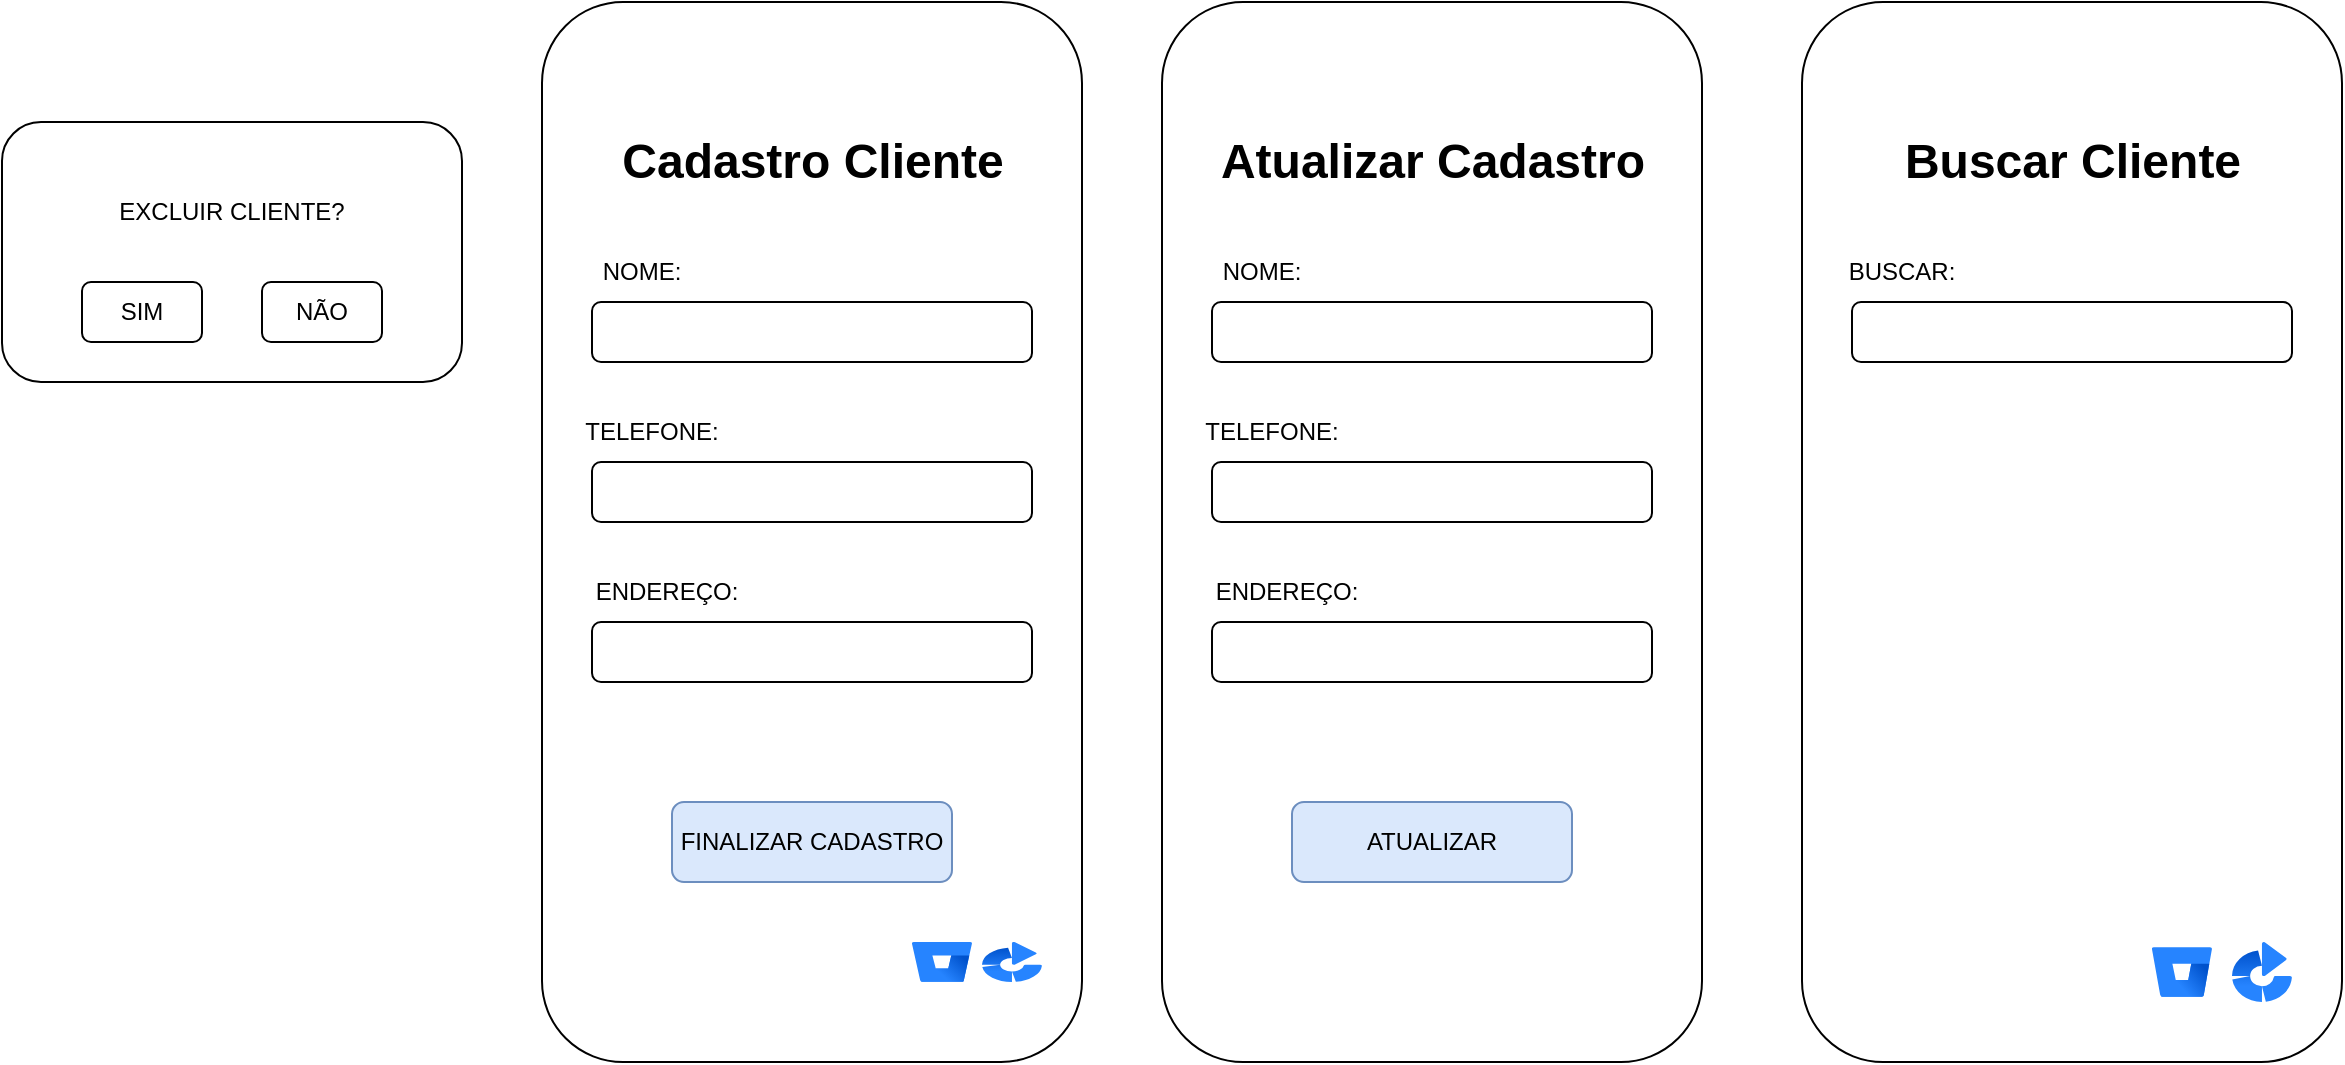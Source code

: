 <mxfile version="24.4.9" type="device" pages="4">
  <diagram name="Página-1" id="s15k9l_Zhzr2qFT0Oh6H">
    <mxGraphModel dx="2261" dy="782" grid="1" gridSize="10" guides="1" tooltips="1" connect="1" arrows="1" fold="1" page="1" pageScale="1" pageWidth="827" pageHeight="1169" math="0" shadow="0">
      <root>
        <mxCell id="0" />
        <mxCell id="1" parent="0" />
        <mxCell id="M37_4Lfnf5Lh7sAg5vJK-2" value="" style="rounded=1;whiteSpace=wrap;html=1;" vertex="1" parent="1">
          <mxGeometry x="140" y="280" width="270" height="530" as="geometry" />
        </mxCell>
        <mxCell id="M37_4Lfnf5Lh7sAg5vJK-3" value="Cadastro Cliente" style="text;strokeColor=none;fillColor=none;html=1;fontSize=24;fontStyle=1;verticalAlign=middle;align=center;" vertex="1" parent="1">
          <mxGeometry x="225" y="340" width="100" height="40" as="geometry" />
        </mxCell>
        <mxCell id="M37_4Lfnf5Lh7sAg5vJK-5" value="" style="rounded=1;whiteSpace=wrap;html=1;" vertex="1" parent="1">
          <mxGeometry x="165" y="430" width="220" height="30" as="geometry" />
        </mxCell>
        <mxCell id="M37_4Lfnf5Lh7sAg5vJK-6" value="" style="rounded=1;whiteSpace=wrap;html=1;" vertex="1" parent="1">
          <mxGeometry x="165" y="510" width="220" height="30" as="geometry" />
        </mxCell>
        <mxCell id="M37_4Lfnf5Lh7sAg5vJK-7" value="" style="rounded=1;whiteSpace=wrap;html=1;" vertex="1" parent="1">
          <mxGeometry x="165" y="590" width="220" height="30" as="geometry" />
        </mxCell>
        <mxCell id="M37_4Lfnf5Lh7sAg5vJK-8" value="NOME:" style="text;html=1;align=center;verticalAlign=middle;whiteSpace=wrap;rounded=0;" vertex="1" parent="1">
          <mxGeometry x="160" y="400" width="60" height="30" as="geometry" />
        </mxCell>
        <mxCell id="M37_4Lfnf5Lh7sAg5vJK-9" value="TELEFONE:" style="text;html=1;align=center;verticalAlign=middle;whiteSpace=wrap;rounded=0;" vertex="1" parent="1">
          <mxGeometry x="165" y="480" width="60" height="30" as="geometry" />
        </mxCell>
        <mxCell id="M37_4Lfnf5Lh7sAg5vJK-10" value="ENDEREÇO:" style="text;html=1;align=center;verticalAlign=middle;whiteSpace=wrap;rounded=0;" vertex="1" parent="1">
          <mxGeometry x="165" y="560" width="75" height="30" as="geometry" />
        </mxCell>
        <mxCell id="M37_4Lfnf5Lh7sAg5vJK-12" value="FINALIZAR CADASTRO" style="rounded=1;whiteSpace=wrap;html=1;fillColor=#dae8fc;strokeColor=#6c8ebf;" vertex="1" parent="1">
          <mxGeometry x="205" y="680" width="140" height="40" as="geometry" />
        </mxCell>
        <mxCell id="M37_4Lfnf5Lh7sAg5vJK-20" value="" style="rounded=1;whiteSpace=wrap;html=1;" vertex="1" parent="1">
          <mxGeometry x="-130" y="340" width="230" height="130" as="geometry" />
        </mxCell>
        <mxCell id="M37_4Lfnf5Lh7sAg5vJK-21" value="SIM" style="rounded=1;whiteSpace=wrap;html=1;" vertex="1" parent="1">
          <mxGeometry x="-90" y="420" width="60" height="30" as="geometry" />
        </mxCell>
        <mxCell id="M37_4Lfnf5Lh7sAg5vJK-22" value="NÃO" style="rounded=1;whiteSpace=wrap;html=1;" vertex="1" parent="1">
          <mxGeometry y="420" width="60" height="30" as="geometry" />
        </mxCell>
        <mxCell id="M37_4Lfnf5Lh7sAg5vJK-23" value="EXCLUIR CLIENTE?" style="text;html=1;align=center;verticalAlign=middle;whiteSpace=wrap;rounded=0;" vertex="1" parent="1">
          <mxGeometry x="-80" y="370" width="130" height="30" as="geometry" />
        </mxCell>
        <mxCell id="M37_4Lfnf5Lh7sAg5vJK-24" value="" style="image;html=1;image=img/lib/atlassian/Bitbucket_Logo.svg;" vertex="1" parent="1">
          <mxGeometry x="325" y="750" width="30" height="20" as="geometry" />
        </mxCell>
        <mxCell id="M37_4Lfnf5Lh7sAg5vJK-25" value="" style="image;html=1;image=img/lib/atlassian/Bamboo_Logo.svg;" vertex="1" parent="1">
          <mxGeometry x="360" y="750" width="30" height="20" as="geometry" />
        </mxCell>
        <mxCell id="M37_4Lfnf5Lh7sAg5vJK-27" value="" style="rounded=1;whiteSpace=wrap;html=1;" vertex="1" parent="1">
          <mxGeometry x="450" y="280" width="270" height="530" as="geometry" />
        </mxCell>
        <mxCell id="M37_4Lfnf5Lh7sAg5vJK-28" value="Atualizar Cadastro" style="text;strokeColor=none;fillColor=none;html=1;fontSize=24;fontStyle=1;verticalAlign=middle;align=center;" vertex="1" parent="1">
          <mxGeometry x="535" y="340" width="100" height="40" as="geometry" />
        </mxCell>
        <mxCell id="M37_4Lfnf5Lh7sAg5vJK-29" value="" style="rounded=1;whiteSpace=wrap;html=1;" vertex="1" parent="1">
          <mxGeometry x="475" y="430" width="220" height="30" as="geometry" />
        </mxCell>
        <mxCell id="M37_4Lfnf5Lh7sAg5vJK-30" value="" style="rounded=1;whiteSpace=wrap;html=1;" vertex="1" parent="1">
          <mxGeometry x="475" y="510" width="220" height="30" as="geometry" />
        </mxCell>
        <mxCell id="M37_4Lfnf5Lh7sAg5vJK-31" value="" style="rounded=1;whiteSpace=wrap;html=1;" vertex="1" parent="1">
          <mxGeometry x="475" y="590" width="220" height="30" as="geometry" />
        </mxCell>
        <mxCell id="M37_4Lfnf5Lh7sAg5vJK-32" value="NOME:" style="text;html=1;align=center;verticalAlign=middle;whiteSpace=wrap;rounded=0;" vertex="1" parent="1">
          <mxGeometry x="470" y="400" width="60" height="30" as="geometry" />
        </mxCell>
        <mxCell id="M37_4Lfnf5Lh7sAg5vJK-33" value="TELEFONE:" style="text;html=1;align=center;verticalAlign=middle;whiteSpace=wrap;rounded=0;" vertex="1" parent="1">
          <mxGeometry x="475" y="480" width="60" height="30" as="geometry" />
        </mxCell>
        <mxCell id="M37_4Lfnf5Lh7sAg5vJK-34" value="ENDEREÇO:" style="text;html=1;align=center;verticalAlign=middle;whiteSpace=wrap;rounded=0;" vertex="1" parent="1">
          <mxGeometry x="475" y="560" width="75" height="30" as="geometry" />
        </mxCell>
        <mxCell id="M37_4Lfnf5Lh7sAg5vJK-35" value="ATUALIZAR" style="rounded=1;whiteSpace=wrap;html=1;fillColor=#dae8fc;strokeColor=#6c8ebf;" vertex="1" parent="1">
          <mxGeometry x="515" y="680" width="140" height="40" as="geometry" />
        </mxCell>
        <mxCell id="kazX1QDIwVCv0MkKkd7T-1" value="&lt;span style=&quot;color: rgba(0, 0, 0, 0); font-family: monospace; font-size: 0px; text-align: start; text-wrap: nowrap;&quot;&gt;%3CmxGraphModel%3E%3Croot%3E%3CmxCell%20id%3D%220%22%2F%3E%3CmxCell%20id%3D%221%22%20parent%3D%220%22%2F%3E%3CmxCell%20id%3D%222%22%20value%3D%22%22%20style%3D%22image%3Bhtml%3D1%3Bimage%3Dimg%2Flib%2Fatlassian%2FBitbucket_Logo.svg%3B%22%20vertex%3D%221%22%20parent%3D%221%22%3E%3CmxGeometry%20x%3D%22350%22%20y%3D%22730%22%20width%3D%2230%22%20height%3D%2225%22%20as%3D%22geometry%22%2F%3E%3C%2FmxCell%3E%3CmxCell%20id%3D%223%22%20value%3D%22%22%20style%3D%22image%3Bhtml%3D1%3Bimage%3Dimg%2Flib%2Fatlassian%2FBamboo_Logo.svg%3Bdirection%3Deast%3B%22%20vertex%3D%221%22%20parent%3D%221%22%3E%3CmxGeometry%20x%3D%22390%22%20y%3D%22727.5%22%20width%3D%2230%22%20height%3D%2230%22%20as%3D%22geometry%22%2F%3E%3C%2FmxCell%3E%3C%2Froot%3E%3C%2FmxGraphModel%3E&lt;/span&gt;&lt;span style=&quot;color: rgba(0, 0, 0, 0); font-family: monospace; font-size: 0px; text-align: start; text-wrap: nowrap;&quot;&gt;%3CmxGraphModel%3E%3Croot%3E%3CmxCell%20id%3D%220%22%2F%3E%3CmxCell%20id%3D%221%22%20parent%3D%220%22%2F%3E%3CmxCell%20id%3D%222%22%20value%3D%22%22%20style%3D%22image%3Bhtml%3D1%3Bimage%3Dimg%2Flib%2Fatlassian%2FBitbucket_Logo.svg%3B%22%20vertex%3D%221%22%20parent%3D%221%22%3E%3CmxGeometry%20x%3D%22350%22%20y%3D%22730%22%20width%3D%2230%22%20height%3D%2225%22%20as%3D%22geometry%22%2F%3E%3C%2FmxCell%3E%3CmxCell%20id%3D%223%22%20value%3D%22%22%20style%3D%22image%3Bhtml%3D1%3Bimage%3Dimg%2Flib%2Fatlassian%2FBamboo_Logo.svg%3Bdirection%3Deast%3B%22%20vertex%3D%221%22%20parent%3D%221%22%3E%3CmxGeometry%20x%3D%22390%22%20y%3D%22727.5%22%20width%3D%2230%22%20height%3D%2230%22%20as%3D%22geometry%22%2F%3E%3C%2FmxCell%3E%3C%2Froot%3E%3C%2FmxGraphModel%3E&lt;/span&gt;&lt;span style=&quot;color: rgba(0, 0, 0, 0); font-family: monospace; font-size: 0px; text-align: start; text-wrap: nowrap;&quot;&gt;%3CmxGraphModel%3E%3Croot%3E%3CmxCell%20id%3D%220%22%2F%3E%3CmxCell%20id%3D%221%22%20parent%3D%220%22%2F%3E%3CmxCell%20id%3D%222%22%20value%3D%22%22%20style%3D%22image%3Bhtml%3D1%3Bimage%3Dimg%2Flib%2Fatlassian%2FBitbucket_Logo.svg%3B%22%20vertex%3D%221%22%20parent%3D%221%22%3E%3CmxGeometry%20x%3D%22350%22%20y%3D%22730%22%20width%3D%2230%22%20height%3D%2225%22%20as%3D%22geometry%22%2F%3E%3C%2FmxCell%3E%3CmxCell%20id%3D%223%22%20value%3D%22%22%20style%3D%22image%3Bhtml%3D1%3Bimage%3Dimg%2Flib%2Fatlassian%2FBamboo_Logo.svg%3Bdirection%3Deast%3B%22%20vertex%3D%221%22%20parent%3D%221%22%3E%3CmxGeometry%20x%3D%22390%22%20y%3D%22727.5%22%20width%3D%2230%22%20height%3D%2230%22%20as%3D%22geometry%22%2F%3E%3C%2FmxCell%3E%3C%2Froot%3E%3C%2FmxGraphModel%3E&lt;/span&gt;&lt;span style=&quot;color: rgba(0, 0, 0, 0); font-family: monospace; font-size: 0px; text-align: start; text-wrap: nowrap;&quot;&gt;%3CmxGraphModel%3E%3Croot%3E%3CmxCell%20id%3D%220%22%2F%3E%3CmxCell%20id%3D%221%22%20parent%3D%220%22%2F%3E%3CmxCell%20id%3D%222%22%20value%3D%22%22%20style%3D%22image%3Bhtml%3D1%3Bimage%3Dimg%2Flib%2Fatlassian%2FBitbucket_Logo.svg%3B%22%20vertex%3D%221%22%20parent%3D%221%22%3E%3CmxGeometry%20x%3D%22350%22%20y%3D%22730%22%20width%3D%2230%22%20height%3D%2225%22%20as%3D%22geometry%22%2F%3E%3C%2FmxCell%3E%3CmxCell%20id%3D%223%22%20value%3D%22%22%20style%3D%22image%3Bhtml%3D1%3Bimage%3Dimg%2Flib%2Fatlassian%2FBamboo_Logo.svg%3Bdirection%3Deast%3B%22%20vertex%3D%221%22%20parent%3D%221%22%3E%3CmxGeometry%20x%3D%22390%22%20y%3D%22727.5%22%20width%3D%2230%22%20height%3D%2230%22%20as%3D%22geometry%22%2F%3E%3C%2FmxCell%3E%3C%2Froot%3E%3C%2FmxGraphModel%3E&lt;/span&gt;&lt;span style=&quot;color: rgba(0, 0, 0, 0); font-family: monospace; font-size: 0px; text-align: start; text-wrap: nowrap;&quot;&gt;%3CmxGraphModel%3E%3Croot%3E%3CmxCell%20id%3D%220%22%2F%3E%3CmxCell%20id%3D%221%22%20parent%3D%220%22%2F%3E%3CmxCell%20id%3D%222%22%20value%3D%22%22%20style%3D%22image%3Bhtml%3D1%3Bimage%3Dimg%2Flib%2Fatlassian%2FBitbucket_Logo.svg%3B%22%20vertex%3D%221%22%20parent%3D%221%22%3E%3CmxGeometry%20x%3D%22350%22%20y%3D%22730%22%20width%3D%2230%22%20height%3D%2225%22%20as%3D%22geometry%22%2F%3E%3C%2FmxCell%3E%3CmxCell%20id%3D%223%22%20value%3D%22%22%20style%3D%22image%3Bhtml%3D1%3Bimage%3Dimg%2Flib%2Fatlassian%2FBamboo_Logo.svg%3Bdirection%3Deast%3B%22%20vertex%3D%221%22%20parent%3D%221%22%3E%3CmxGeometry%20x%3D%22390%22%20y%3D%22727.5%22%20width%3D%2230%22%20height%3D%2230%22%20as%3D%22geometry%22%2F%3E%3C%2FmxCell%3E%3C%2Froot%3E%3C%2FmxGraphModel%3E&lt;/span&gt;&lt;span style=&quot;color: rgba(0, 0, 0, 0); font-family: monospace; font-size: 0px; text-align: start; text-wrap: nowrap;&quot;&gt;%3CmxGraphModel%3E%3Croot%3E%3CmxCell%20id%3D%220%22%2F%3E%3CmxCell%20id%3D%221%22%20parent%3D%220%22%2F%3E%3CmxCell%20id%3D%222%22%20value%3D%22%22%20style%3D%22image%3Bhtml%3D1%3Bimage%3Dimg%2Flib%2Fatlassian%2FBitbucket_Logo.svg%3B%22%20vertex%3D%221%22%20parent%3D%221%22%3E%3CmxGeometry%20x%3D%22350%22%20y%3D%22730%22%20width%3D%2230%22%20height%3D%2225%22%20as%3D%22geometry%22%2F%3E%3C%2FmxCell%3E%3CmxCell%20id%3D%223%22%20value%3D%22%22%20style%3D%22image%3Bhtml%3D1%3Bimage%3Dimg%2Flib%2Fatlassian%2FBamboo_Logo.svg%3Bdirection%3Deast%3B%22%20vertex%3D%221%22%20parent%3D%221%22%3E%3CmxGeometry%20x%3D%22390%22%20y%3D%22727.5%22%20width%3D%2230%22%20height%3D%2230%22%20as%3D%22geometry%22%2F%3E%3C%2FmxCell%3E%3C%2Froot%3E%3C%2FmxGraphModel%3E&lt;/span&gt;" style="rounded=1;whiteSpace=wrap;html=1;" vertex="1" parent="1">
          <mxGeometry x="770" y="280" width="270" height="530" as="geometry" />
        </mxCell>
        <mxCell id="kazX1QDIwVCv0MkKkd7T-2" value="Buscar Cliente" style="text;strokeColor=none;fillColor=none;html=1;fontSize=24;fontStyle=1;verticalAlign=middle;align=center;" vertex="1" parent="1">
          <mxGeometry x="855" y="340" width="100" height="40" as="geometry" />
        </mxCell>
        <mxCell id="kazX1QDIwVCv0MkKkd7T-3" value="" style="rounded=1;whiteSpace=wrap;html=1;" vertex="1" parent="1">
          <mxGeometry x="795" y="430" width="220" height="30" as="geometry" />
        </mxCell>
        <mxCell id="kazX1QDIwVCv0MkKkd7T-6" value="BUSCAR:" style="text;html=1;align=center;verticalAlign=middle;whiteSpace=wrap;rounded=0;" vertex="1" parent="1">
          <mxGeometry x="790" y="400" width="60" height="30" as="geometry" />
        </mxCell>
        <mxCell id="ng3wwOG8ZCCsDzaMF071-1" value="" style="image;html=1;image=img/lib/atlassian/Bitbucket_Logo.svg;" vertex="1" parent="1">
          <mxGeometry x="945" y="752.5" width="30" height="25" as="geometry" />
        </mxCell>
        <mxCell id="ng3wwOG8ZCCsDzaMF071-2" value="" style="image;html=1;image=img/lib/atlassian/Bamboo_Logo.svg;direction=east;" vertex="1" parent="1">
          <mxGeometry x="985" y="750" width="30" height="30" as="geometry" />
        </mxCell>
      </root>
    </mxGraphModel>
  </diagram>
  <diagram id="IeWmozsvaNmjU-cDPaeW" name="Página-2">
    <mxGraphModel dx="2261" dy="782" grid="1" gridSize="10" guides="1" tooltips="1" connect="1" arrows="1" fold="1" page="1" pageScale="1" pageWidth="827" pageHeight="1169" math="0" shadow="0">
      <root>
        <mxCell id="0" />
        <mxCell id="1" parent="0" />
        <mxCell id="rznFFyfrfpz74ASjMZUM-1" value="" style="rounded=1;whiteSpace=wrap;html=1;" vertex="1" parent="1">
          <mxGeometry x="117.5" y="280" width="285" height="590" as="geometry" />
        </mxCell>
        <mxCell id="rznFFyfrfpz74ASjMZUM-2" value="Cadastro Pedido" style="text;strokeColor=none;fillColor=none;html=1;fontSize=24;fontStyle=1;verticalAlign=middle;align=center;" vertex="1" parent="1">
          <mxGeometry x="210" y="300" width="100" height="40" as="geometry" />
        </mxCell>
        <mxCell id="rznFFyfrfpz74ASjMZUM-3" value="" style="rounded=1;whiteSpace=wrap;html=1;" vertex="1" parent="1">
          <mxGeometry x="145" y="360" width="220" height="30" as="geometry" />
        </mxCell>
        <mxCell id="rznFFyfrfpz74ASjMZUM-4" value="" style="rounded=1;whiteSpace=wrap;html=1;" vertex="1" parent="1">
          <mxGeometry x="145" y="430" width="220" height="30" as="geometry" />
        </mxCell>
        <mxCell id="rznFFyfrfpz74ASjMZUM-5" value="" style="rounded=1;whiteSpace=wrap;html=1;" vertex="1" parent="1">
          <mxGeometry x="145" y="500" width="220" height="30" as="geometry" />
        </mxCell>
        <mxCell id="rznFFyfrfpz74ASjMZUM-6" value="NOME:" style="text;html=1;align=center;verticalAlign=middle;whiteSpace=wrap;rounded=0;" vertex="1" parent="1">
          <mxGeometry x="142.5" y="330" width="60" height="30" as="geometry" />
        </mxCell>
        <mxCell id="rznFFyfrfpz74ASjMZUM-7" value="QUANTIDADE:" style="text;html=1;align=center;verticalAlign=middle;whiteSpace=wrap;rounded=0;" vertex="1" parent="1">
          <mxGeometry x="145" y="400" width="80" height="30" as="geometry" />
        </mxCell>
        <mxCell id="rznFFyfrfpz74ASjMZUM-8" value="VALOR:" style="text;html=1;align=center;verticalAlign=middle;whiteSpace=wrap;rounded=0;" vertex="1" parent="1">
          <mxGeometry x="135" y="470" width="75" height="30" as="geometry" />
        </mxCell>
        <mxCell id="rznFFyfrfpz74ASjMZUM-9" value="FINALIZAR PEDIDO" style="rounded=1;whiteSpace=wrap;html=1;fillColor=#dae8fc;strokeColor=#6c8ebf;" vertex="1" parent="1">
          <mxGeometry x="150" y="800" width="140" height="40" as="geometry" />
        </mxCell>
        <mxCell id="rznFFyfrfpz74ASjMZUM-10" value="" style="image;html=1;image=img/lib/atlassian/Bitbucket_Logo.svg;" vertex="1" parent="1">
          <mxGeometry x="320" y="820" width="30" height="20" as="geometry" />
        </mxCell>
        <mxCell id="rznFFyfrfpz74ASjMZUM-11" value="" style="image;html=1;image=img/lib/atlassian/Bamboo_Logo.svg;" vertex="1" parent="1">
          <mxGeometry x="360" y="820" width="30" height="20" as="geometry" />
        </mxCell>
        <mxCell id="rznFFyfrfpz74ASjMZUM-12" value="" style="rounded=1;whiteSpace=wrap;html=1;" vertex="1" parent="1">
          <mxGeometry x="145" y="640" width="220" height="30" as="geometry" />
        </mxCell>
        <mxCell id="rznFFyfrfpz74ASjMZUM-13" value="" style="rounded=1;whiteSpace=wrap;html=1;" vertex="1" parent="1">
          <mxGeometry x="145" y="575" width="220" height="30" as="geometry" />
        </mxCell>
        <mxCell id="rznFFyfrfpz74ASjMZUM-14" value="DESCONTO:" style="text;html=1;align=center;verticalAlign=middle;whiteSpace=wrap;rounded=0;" vertex="1" parent="1">
          <mxGeometry x="145" y="550" width="70" height="25" as="geometry" />
        </mxCell>
        <mxCell id="rznFFyfrfpz74ASjMZUM-15" value="PRAZO:" style="text;html=1;align=center;verticalAlign=middle;whiteSpace=wrap;rounded=0;" vertex="1" parent="1">
          <mxGeometry x="137.5" y="610" width="75" height="30" as="geometry" />
        </mxCell>
        <mxCell id="rznFFyfrfpz74ASjMZUM-18" value="" style="rounded=1;whiteSpace=wrap;html=1;" vertex="1" parent="1">
          <mxGeometry x="274" y="760" width="116" height="30" as="geometry" />
        </mxCell>
        <mxCell id="rznFFyfrfpz74ASjMZUM-19" value="TOTAL:" style="text;html=1;align=center;verticalAlign=middle;whiteSpace=wrap;rounded=0;" vertex="1" parent="1">
          <mxGeometry x="214" y="760" width="60" height="30" as="geometry" />
        </mxCell>
        <mxCell id="rznFFyfrfpz74ASjMZUM-20" value="" style="rounded=1;whiteSpace=wrap;html=1;" vertex="1" parent="1">
          <mxGeometry x="460" y="270" width="285" height="590" as="geometry" />
        </mxCell>
        <mxCell id="rznFFyfrfpz74ASjMZUM-21" value="Atualizar Pedido" style="text;strokeColor=none;fillColor=none;html=1;fontSize=24;fontStyle=1;verticalAlign=middle;align=center;" vertex="1" parent="1">
          <mxGeometry x="552.5" y="310" width="100" height="40" as="geometry" />
        </mxCell>
        <mxCell id="rznFFyfrfpz74ASjMZUM-22" value="" style="rounded=1;whiteSpace=wrap;html=1;" vertex="1" parent="1">
          <mxGeometry x="492.5" y="380" width="220" height="30" as="geometry" />
        </mxCell>
        <mxCell id="rznFFyfrfpz74ASjMZUM-23" value="" style="rounded=1;whiteSpace=wrap;html=1;" vertex="1" parent="1">
          <mxGeometry x="492.5" y="450" width="220" height="30" as="geometry" />
        </mxCell>
        <mxCell id="rznFFyfrfpz74ASjMZUM-24" value="" style="rounded=1;whiteSpace=wrap;html=1;" vertex="1" parent="1">
          <mxGeometry x="492.5" y="520" width="220" height="30" as="geometry" />
        </mxCell>
        <mxCell id="rznFFyfrfpz74ASjMZUM-25" value="NOME:" style="text;html=1;align=center;verticalAlign=middle;whiteSpace=wrap;rounded=0;" vertex="1" parent="1">
          <mxGeometry x="492.5" y="350" width="60" height="30" as="geometry" />
        </mxCell>
        <mxCell id="rznFFyfrfpz74ASjMZUM-26" value="QUANTIDADE:" style="text;html=1;align=center;verticalAlign=middle;whiteSpace=wrap;rounded=0;" vertex="1" parent="1">
          <mxGeometry x="492.5" y="420" width="80" height="30" as="geometry" />
        </mxCell>
        <mxCell id="rznFFyfrfpz74ASjMZUM-27" value="VALOR:" style="text;html=1;align=center;verticalAlign=middle;whiteSpace=wrap;rounded=0;" vertex="1" parent="1">
          <mxGeometry x="482.5" y="490" width="75" height="30" as="geometry" />
        </mxCell>
        <mxCell id="rznFFyfrfpz74ASjMZUM-28" value="ATUALIZAR PEDIDO" style="rounded=1;whiteSpace=wrap;html=1;fillColor=#dae8fc;strokeColor=#6c8ebf;" vertex="1" parent="1">
          <mxGeometry x="492.5" y="800" width="140" height="40" as="geometry" />
        </mxCell>
        <mxCell id="rznFFyfrfpz74ASjMZUM-31" value="" style="rounded=1;whiteSpace=wrap;html=1;" vertex="1" parent="1">
          <mxGeometry x="492.5" y="660" width="220" height="30" as="geometry" />
        </mxCell>
        <mxCell id="rznFFyfrfpz74ASjMZUM-32" value="" style="rounded=1;whiteSpace=wrap;html=1;" vertex="1" parent="1">
          <mxGeometry x="492.5" y="595" width="220" height="30" as="geometry" />
        </mxCell>
        <mxCell id="rznFFyfrfpz74ASjMZUM-33" value="DESCONTO:" style="text;html=1;align=center;verticalAlign=middle;whiteSpace=wrap;rounded=0;" vertex="1" parent="1">
          <mxGeometry x="492.5" y="570" width="70" height="25" as="geometry" />
        </mxCell>
        <mxCell id="rznFFyfrfpz74ASjMZUM-34" value="PRAZO:" style="text;html=1;align=center;verticalAlign=middle;whiteSpace=wrap;rounded=0;" vertex="1" parent="1">
          <mxGeometry x="485" y="630" width="75" height="30" as="geometry" />
        </mxCell>
        <mxCell id="rznFFyfrfpz74ASjMZUM-35" value="" style="rounded=1;whiteSpace=wrap;html=1;" vertex="1" parent="1">
          <mxGeometry x="620" y="760" width="116" height="30" as="geometry" />
        </mxCell>
        <mxCell id="rznFFyfrfpz74ASjMZUM-36" value="TOTAL:" style="text;html=1;align=center;verticalAlign=middle;whiteSpace=wrap;rounded=0;" vertex="1" parent="1">
          <mxGeometry x="560" y="760" width="60" height="30" as="geometry" />
        </mxCell>
        <mxCell id="WNhTPhS3gDORj-w7lT_T-1" value="" style="rounded=1;whiteSpace=wrap;html=1;" vertex="1" parent="1">
          <mxGeometry x="-170" y="350" width="230" height="130" as="geometry" />
        </mxCell>
        <mxCell id="WNhTPhS3gDORj-w7lT_T-2" value="SIM" style="rounded=1;whiteSpace=wrap;html=1;" vertex="1" parent="1">
          <mxGeometry x="-130" y="420" width="60" height="30" as="geometry" />
        </mxCell>
        <mxCell id="WNhTPhS3gDORj-w7lT_T-3" value="NÃO" style="rounded=1;whiteSpace=wrap;html=1;" vertex="1" parent="1">
          <mxGeometry x="-40" y="420" width="60" height="30" as="geometry" />
        </mxCell>
        <mxCell id="WNhTPhS3gDORj-w7lT_T-4" value="EXCLUIR PEDIDO?" style="text;html=1;align=center;verticalAlign=middle;whiteSpace=wrap;rounded=0;" vertex="1" parent="1">
          <mxGeometry x="-120" y="370" width="130" height="30" as="geometry" />
        </mxCell>
        <mxCell id="XvgYV5YqysBo_l5KHe-P-1" value="&lt;span style=&quot;color: rgba(0, 0, 0, 0); font-family: monospace; font-size: 0px; text-align: start; text-wrap: nowrap;&quot;&gt;%3CmxGraphModel%3E%3Croot%3E%3CmxCell%20id%3D%220%22%2F%3E%3CmxCell%20id%3D%221%22%20parent%3D%220%22%2F%3E%3CmxCell%20id%3D%222%22%20value%3D%22%22%20style%3D%22image%3Bhtml%3D1%3Bimage%3Dimg%2Flib%2Fatlassian%2FBitbucket_Logo.svg%3B%22%20vertex%3D%221%22%20parent%3D%221%22%3E%3CmxGeometry%20x%3D%22350%22%20y%3D%22730%22%20width%3D%2230%22%20height%3D%2225%22%20as%3D%22geometry%22%2F%3E%3C%2FmxCell%3E%3CmxCell%20id%3D%223%22%20value%3D%22%22%20style%3D%22image%3Bhtml%3D1%3Bimage%3Dimg%2Flib%2Fatlassian%2FBamboo_Logo.svg%3Bdirection%3Deast%3B%22%20vertex%3D%221%22%20parent%3D%221%22%3E%3CmxGeometry%20x%3D%22390%22%20y%3D%22727.5%22%20width%3D%2230%22%20height%3D%2230%22%20as%3D%22geometry%22%2F%3E%3C%2FmxCell%3E%3C%2Froot%3E%3C%2FmxGraphModel%3E&lt;/span&gt;" style="rounded=1;whiteSpace=wrap;html=1;" vertex="1" parent="1">
          <mxGeometry x="800" y="275" width="270" height="580" as="geometry" />
        </mxCell>
        <mxCell id="XvgYV5YqysBo_l5KHe-P-2" value="Buscar Pedido" style="text;strokeColor=none;fillColor=none;html=1;fontSize=24;fontStyle=1;verticalAlign=middle;align=center;" vertex="1" parent="1">
          <mxGeometry x="895" y="320" width="100" height="30" as="geometry" />
        </mxCell>
        <mxCell id="XvgYV5YqysBo_l5KHe-P-3" value="" style="rounded=1;whiteSpace=wrap;html=1;" vertex="1" parent="1">
          <mxGeometry x="825" y="420" width="220" height="30" as="geometry" />
        </mxCell>
        <mxCell id="XvgYV5YqysBo_l5KHe-P-4" value="BUSCAR:" style="text;html=1;align=center;verticalAlign=middle;whiteSpace=wrap;rounded=0;" vertex="1" parent="1">
          <mxGeometry x="835" y="380" width="60" height="30" as="geometry" />
        </mxCell>
        <mxCell id="DGiq5AykK6Jup-v8aBmX-3" value="" style="rounded=1;whiteSpace=wrap;html=1;" vertex="1" parent="1">
          <mxGeometry x="150" y="710" width="220" height="30" as="geometry" />
        </mxCell>
        <mxCell id="DGiq5AykK6Jup-v8aBmX-4" value="MARCA/MODELO:" style="text;html=1;align=center;verticalAlign=middle;whiteSpace=wrap;rounded=0;" vertex="1" parent="1">
          <mxGeometry x="160" y="680" width="75" height="30" as="geometry" />
        </mxCell>
        <mxCell id="nCjd2wWW7OUfpFNvvCd2-2" value="MARCA/MODELO:" style="text;html=1;align=center;verticalAlign=middle;whiteSpace=wrap;rounded=0;" vertex="1" parent="1">
          <mxGeometry x="510" y="690" width="75" height="30" as="geometry" />
        </mxCell>
        <mxCell id="nCjd2wWW7OUfpFNvvCd2-3" value="" style="rounded=1;whiteSpace=wrap;html=1;" vertex="1" parent="1">
          <mxGeometry x="492.5" y="720" width="220" height="30" as="geometry" />
        </mxCell>
        <mxCell id="mVb99IkqhF16wD0iDXEb-1" value="" style="image;html=1;image=img/lib/atlassian/Bitbucket_Logo.svg;" vertex="1" parent="1">
          <mxGeometry x="980" y="792.5" width="30" height="25" as="geometry" />
        </mxCell>
        <mxCell id="mVb99IkqhF16wD0iDXEb-2" value="" style="image;html=1;image=img/lib/atlassian/Bamboo_Logo.svg;direction=east;" vertex="1" parent="1">
          <mxGeometry x="1020" y="790" width="30" height="30" as="geometry" />
        </mxCell>
      </root>
    </mxGraphModel>
  </diagram>
  <diagram id="T_9RPqcWAjH2Ph0pimZp" name="Página-3">
    <mxGraphModel dx="2261" dy="782" grid="1" gridSize="10" guides="1" tooltips="1" connect="1" arrows="1" fold="1" page="1" pageScale="1" pageWidth="827" pageHeight="1169" math="0" shadow="0">
      <root>
        <mxCell id="0" />
        <mxCell id="1" parent="0" />
        <mxCell id="v8uQu-3zUORkIjpccV5L-1" value="" style="rounded=1;whiteSpace=wrap;html=1;" vertex="1" parent="1">
          <mxGeometry x="165" y="230" width="270" height="580" as="geometry" />
        </mxCell>
        <mxCell id="DulQrh6iSnX62Ko1CA_G-1" value="" style="rounded=1;whiteSpace=wrap;html=1;" vertex="1" parent="1">
          <mxGeometry x="-180" y="235" width="270" height="580" as="geometry" />
        </mxCell>
        <mxCell id="DulQrh6iSnX62Ko1CA_G-2" value="Cadastro Fornecedor" style="text;strokeColor=none;fillColor=none;html=1;fontSize=24;fontStyle=1;verticalAlign=middle;align=center;" vertex="1" parent="1">
          <mxGeometry x="250" y="255" width="100" height="40" as="geometry" />
        </mxCell>
        <mxCell id="DulQrh6iSnX62Ko1CA_G-3" value="" style="rounded=1;whiteSpace=wrap;html=1;" vertex="1" parent="1">
          <mxGeometry x="190" y="325" width="220" height="30" as="geometry" />
        </mxCell>
        <mxCell id="DulQrh6iSnX62Ko1CA_G-4" value="" style="rounded=1;whiteSpace=wrap;html=1;" vertex="1" parent="1">
          <mxGeometry x="190" y="395" width="220" height="30" as="geometry" />
        </mxCell>
        <mxCell id="DulQrh6iSnX62Ko1CA_G-5" value="" style="rounded=1;whiteSpace=wrap;html=1;" vertex="1" parent="1">
          <mxGeometry x="190" y="465" width="220" height="30" as="geometry" />
        </mxCell>
        <mxCell id="DulQrh6iSnX62Ko1CA_G-6" value="NOME:" style="text;html=1;align=center;verticalAlign=middle;whiteSpace=wrap;rounded=0;" vertex="1" parent="1">
          <mxGeometry x="190" y="295" width="60" height="30" as="geometry" />
        </mxCell>
        <mxCell id="DulQrh6iSnX62Ko1CA_G-7" value="TELEFONE:" style="text;html=1;align=center;verticalAlign=middle;whiteSpace=wrap;rounded=0;" vertex="1" parent="1">
          <mxGeometry x="190" y="365" width="60" height="30" as="geometry" />
        </mxCell>
        <mxCell id="DulQrh6iSnX62Ko1CA_G-8" value="QUANTIDADE:" style="text;html=1;align=center;verticalAlign=middle;whiteSpace=wrap;rounded=0;" vertex="1" parent="1">
          <mxGeometry x="190" y="435" width="85" height="30" as="geometry" />
        </mxCell>
        <mxCell id="DulQrh6iSnX62Ko1CA_G-9" value="FINALIZAR CADASTRO" style="rounded=1;whiteSpace=wrap;html=1;fillColor=#dae8fc;strokeColor=#6c8ebf;" vertex="1" parent="1">
          <mxGeometry x="200" y="720" width="140" height="40" as="geometry" />
        </mxCell>
        <mxCell id="DulQrh6iSnX62Ko1CA_G-10" value="" style="image;html=1;image=img/lib/atlassian/Bitbucket_Logo.svg;" vertex="1" parent="1">
          <mxGeometry x="345" y="1320" width="30" height="20" as="geometry" />
        </mxCell>
        <mxCell id="DulQrh6iSnX62Ko1CA_G-11" value="" style="image;html=1;image=img/lib/atlassian/Bamboo_Logo.svg;" vertex="1" parent="1">
          <mxGeometry x="380" y="1320" width="30" height="20" as="geometry" />
        </mxCell>
        <mxCell id="Yee0UpYW21X88jm0ybFx-1" value="" style="rounded=1;whiteSpace=wrap;html=1;" vertex="1" parent="1">
          <mxGeometry x="480" y="230" width="280" height="580" as="geometry" />
        </mxCell>
        <mxCell id="Yee0UpYW21X88jm0ybFx-2" value="Atualizar Fornecedor" style="text;strokeColor=none;fillColor=none;html=1;fontSize=24;fontStyle=1;verticalAlign=middle;align=center;" vertex="1" parent="1">
          <mxGeometry x="570" y="290" width="100" height="40" as="geometry" />
        </mxCell>
        <mxCell id="Yee0UpYW21X88jm0ybFx-3" value="" style="rounded=1;whiteSpace=wrap;html=1;" vertex="1" parent="1">
          <mxGeometry x="505" y="390" width="220" height="30" as="geometry" />
        </mxCell>
        <mxCell id="Yee0UpYW21X88jm0ybFx-4" value="" style="rounded=1;whiteSpace=wrap;html=1;" vertex="1" parent="1">
          <mxGeometry x="505" y="480" width="220" height="30" as="geometry" />
        </mxCell>
        <mxCell id="Yee0UpYW21X88jm0ybFx-5" value="" style="rounded=1;whiteSpace=wrap;html=1;" vertex="1" parent="1">
          <mxGeometry x="500" y="570" width="220" height="30" as="geometry" />
        </mxCell>
        <mxCell id="Yee0UpYW21X88jm0ybFx-6" value="NOME:" style="text;html=1;align=center;verticalAlign=middle;whiteSpace=wrap;rounded=0;" vertex="1" parent="1">
          <mxGeometry x="505" y="360" width="60" height="30" as="geometry" />
        </mxCell>
        <mxCell id="Yee0UpYW21X88jm0ybFx-7" value="TELEFONE:" style="text;html=1;align=center;verticalAlign=middle;whiteSpace=wrap;rounded=0;" vertex="1" parent="1">
          <mxGeometry x="505" y="440" width="60" height="30" as="geometry" />
        </mxCell>
        <mxCell id="Yee0UpYW21X88jm0ybFx-8" value="QUANTIDADE:" style="text;html=1;align=center;verticalAlign=middle;whiteSpace=wrap;rounded=0;" vertex="1" parent="1">
          <mxGeometry x="500" y="530" width="85" height="30" as="geometry" />
        </mxCell>
        <mxCell id="Yee0UpYW21X88jm0ybFx-9" value="ATUALIZAR" style="rounded=1;whiteSpace=wrap;html=1;fillColor=#dae8fc;strokeColor=#6c8ebf;" vertex="1" parent="1">
          <mxGeometry x="540" y="690" width="140" height="40" as="geometry" />
        </mxCell>
        <mxCell id="v8uQu-3zUORkIjpccV5L-2" value="Buscar Fornecedor" style="text;strokeColor=none;fillColor=none;html=1;fontSize=24;fontStyle=1;verticalAlign=middle;align=center;" vertex="1" parent="1">
          <mxGeometry x="-85" y="275" width="100" height="30" as="geometry" />
        </mxCell>
        <mxCell id="v8uQu-3zUORkIjpccV5L-3" value="" style="rounded=1;whiteSpace=wrap;html=1;" vertex="1" parent="1">
          <mxGeometry x="-145" y="365" width="220" height="30" as="geometry" />
        </mxCell>
        <mxCell id="v8uQu-3zUORkIjpccV5L-4" value="BUSCAR:" style="text;html=1;align=center;verticalAlign=middle;whiteSpace=wrap;rounded=0;" vertex="1" parent="1">
          <mxGeometry x="-145" y="335" width="60" height="30" as="geometry" />
        </mxCell>
        <mxCell id="ahq5J7V2fbRuykFfYKEB-1" value="" style="rounded=1;whiteSpace=wrap;html=1;" vertex="1" parent="1">
          <mxGeometry x="190" y="50" width="230" height="130" as="geometry" />
        </mxCell>
        <mxCell id="ahq5J7V2fbRuykFfYKEB-2" value="SIM" style="rounded=1;whiteSpace=wrap;html=1;" vertex="1" parent="1">
          <mxGeometry x="230" y="130" width="60" height="30" as="geometry" />
        </mxCell>
        <mxCell id="ahq5J7V2fbRuykFfYKEB-3" value="NÃO" style="rounded=1;whiteSpace=wrap;html=1;" vertex="1" parent="1">
          <mxGeometry x="320" y="130" width="60" height="30" as="geometry" />
        </mxCell>
        <mxCell id="ahq5J7V2fbRuykFfYKEB-4" value="EXCLUIR FORNECEDOR?" style="text;html=1;align=center;verticalAlign=middle;whiteSpace=wrap;rounded=0;" vertex="1" parent="1">
          <mxGeometry x="230" y="80" width="150" height="30" as="geometry" />
        </mxCell>
        <mxCell id="QGXwvulqao3rXOayL9PC-1" value="" style="image;html=1;image=img/lib/atlassian/Bitbucket_Logo.svg;" vertex="1" parent="1">
          <mxGeometry x="350" y="755" width="30" height="25" as="geometry" />
        </mxCell>
        <mxCell id="QGXwvulqao3rXOayL9PC-2" value="" style="image;html=1;image=img/lib/atlassian/Bamboo_Logo.svg;direction=east;" vertex="1" parent="1">
          <mxGeometry x="390" y="750" width="30" height="30" as="geometry" />
        </mxCell>
        <mxCell id="kcRjGsUdbSICrDa75THA-1" value="" style="rounded=1;whiteSpace=wrap;html=1;" vertex="1" parent="1">
          <mxGeometry x="190" y="540" width="220" height="30" as="geometry" />
        </mxCell>
        <mxCell id="kcRjGsUdbSICrDa75THA-3" value="VALOR:" style="text;html=1;align=center;verticalAlign=middle;whiteSpace=wrap;rounded=0;" vertex="1" parent="1">
          <mxGeometry x="490" y="610" width="85" height="30" as="geometry" />
        </mxCell>
        <mxCell id="kcRjGsUdbSICrDa75THA-4" value="" style="rounded=1;whiteSpace=wrap;html=1;" vertex="1" parent="1">
          <mxGeometry x="505" y="640" width="220" height="30" as="geometry" />
        </mxCell>
        <mxCell id="FQd1IisXrPqWoSn-Xmb2-5" value="TIPO DO PRODUTO:" style="text;html=1;align=center;verticalAlign=middle;whiteSpace=wrap;rounded=0;" vertex="1" parent="1">
          <mxGeometry x="190" y="510" width="130" height="30" as="geometry" />
        </mxCell>
        <mxCell id="UAl9D1Pjvff6qHfM3iNf-1" value="" style="image;html=1;image=img/lib/atlassian/Bitbucket_Logo.svg;" vertex="1" parent="1">
          <mxGeometry x="45" y="370" width="20" height="20" as="geometry" />
        </mxCell>
        <mxCell id="UAl9D1Pjvff6qHfM3iNf-2" value="" style="image;html=1;image=img/lib/atlassian/Bamboo_Logo.svg;direction=east;" vertex="1" parent="1">
          <mxGeometry x="30" y="750" width="30" height="30" as="geometry" />
        </mxCell>
      </root>
    </mxGraphModel>
  </diagram>
  <diagram id="GNhI5MWNWulyqopF8CMt" name="Página-4">
    <mxGraphModel dx="2261" dy="782" grid="1" gridSize="10" guides="1" tooltips="1" connect="1" arrows="1" fold="1" page="1" pageScale="1" pageWidth="827" pageHeight="1169" math="0" shadow="0">
      <root>
        <mxCell id="0" />
        <mxCell id="1" parent="0" />
        <mxCell id="wMUXMAPugiK4558ddfQi-5" value="" style="rounded=1;whiteSpace=wrap;html=1;" vertex="1" parent="1">
          <mxGeometry x="482.5" y="225" width="277.5" height="575" as="geometry" />
        </mxCell>
        <mxCell id="R0Jp-YHOHKe_bN74u-MP-1" value="" style="rounded=1;whiteSpace=wrap;html=1;" vertex="1" parent="1">
          <mxGeometry x="165" y="220" width="270" height="580" as="geometry" />
        </mxCell>
        <mxCell id="R0Jp-YHOHKe_bN74u-MP-2" value="Cadastro Matéria&lt;div&gt;&amp;nbsp;Prima&lt;/div&gt;" style="text;strokeColor=none;fillColor=none;html=1;fontSize=24;fontStyle=1;verticalAlign=middle;align=center;" vertex="1" parent="1">
          <mxGeometry x="250" y="280" width="100" height="40" as="geometry" />
        </mxCell>
        <mxCell id="R0Jp-YHOHKe_bN74u-MP-3" value="" style="rounded=1;whiteSpace=wrap;html=1;" vertex="1" parent="1">
          <mxGeometry x="190" y="380" width="220" height="30" as="geometry" />
        </mxCell>
        <mxCell id="R0Jp-YHOHKe_bN74u-MP-4" value="" style="rounded=1;whiteSpace=wrap;html=1;" vertex="1" parent="1">
          <mxGeometry x="190" y="455" width="220" height="30" as="geometry" />
        </mxCell>
        <mxCell id="R0Jp-YHOHKe_bN74u-MP-5" value="" style="rounded=1;whiteSpace=wrap;html=1;" vertex="1" parent="1">
          <mxGeometry x="190" y="535" width="220" height="30" as="geometry" />
        </mxCell>
        <mxCell id="R0Jp-YHOHKe_bN74u-MP-6" value="PRODUTO:" style="text;html=1;align=center;verticalAlign=middle;whiteSpace=wrap;rounded=0;" vertex="1" parent="1">
          <mxGeometry x="194" y="350" width="60" height="30" as="geometry" />
        </mxCell>
        <mxCell id="R0Jp-YHOHKe_bN74u-MP-7" value="COMPLEMENTO:" style="text;html=1;align=center;verticalAlign=middle;whiteSpace=wrap;rounded=0;" vertex="1" parent="1">
          <mxGeometry x="194" y="425" width="86.5" height="30" as="geometry" />
        </mxCell>
        <mxCell id="R0Jp-YHOHKe_bN74u-MP-8" value="QUANTIDADE:" style="text;html=1;align=center;verticalAlign=middle;whiteSpace=wrap;rounded=0;" vertex="1" parent="1">
          <mxGeometry x="190" y="505" width="85" height="30" as="geometry" />
        </mxCell>
        <mxCell id="R0Jp-YHOHKe_bN74u-MP-9" value="FINALIZAR CADASTRO" style="rounded=1;whiteSpace=wrap;html=1;fillColor=#dae8fc;strokeColor=#6c8ebf;" vertex="1" parent="1">
          <mxGeometry x="230" y="650" width="140" height="40" as="geometry" />
        </mxCell>
        <mxCell id="R0Jp-YHOHKe_bN74u-MP-10" value="" style="image;html=1;image=img/lib/atlassian/Bitbucket_Logo.svg;" vertex="1" parent="1">
          <mxGeometry x="350" y="730" width="30" height="25" as="geometry" />
        </mxCell>
        <mxCell id="R0Jp-YHOHKe_bN74u-MP-11" value="" style="image;html=1;image=img/lib/atlassian/Bamboo_Logo.svg;direction=east;" vertex="1" parent="1">
          <mxGeometry x="390" y="727.5" width="30" height="30" as="geometry" />
        </mxCell>
        <mxCell id="sQeDC4bwfn_z_SchVANh-1" value="" style="rounded=1;whiteSpace=wrap;html=1;" vertex="1" parent="1">
          <mxGeometry x="-170" y="230" width="270" height="580" as="geometry" />
        </mxCell>
        <mxCell id="sQeDC4bwfn_z_SchVANh-2" value="Buscar Matéria Prima" style="text;strokeColor=none;fillColor=none;html=1;fontSize=24;fontStyle=1;verticalAlign=middle;align=center;" vertex="1" parent="1">
          <mxGeometry x="-85" y="285" width="100" height="30" as="geometry" />
        </mxCell>
        <mxCell id="sQeDC4bwfn_z_SchVANh-3" value="" style="rounded=1;whiteSpace=wrap;html=1;" vertex="1" parent="1">
          <mxGeometry x="-145" y="365" width="220" height="30" as="geometry" />
        </mxCell>
        <mxCell id="sQeDC4bwfn_z_SchVANh-4" value="BUSCAR:" style="text;html=1;align=center;verticalAlign=middle;whiteSpace=wrap;rounded=0;" vertex="1" parent="1">
          <mxGeometry x="-145" y="335" width="60" height="30" as="geometry" />
        </mxCell>
        <mxCell id="aT7ItyA_byE6XgZQWQs_-2" value="Atualizar Matéria&lt;div&gt;&amp;nbsp;Prima&lt;/div&gt;" style="text;strokeColor=none;fillColor=none;html=1;fontSize=24;fontStyle=1;verticalAlign=middle;align=center;" vertex="1" parent="1">
          <mxGeometry x="565" y="280" width="100" height="40" as="geometry" />
        </mxCell>
        <mxCell id="aT7ItyA_byE6XgZQWQs_-3" value="" style="rounded=1;whiteSpace=wrap;html=1;" vertex="1" parent="1">
          <mxGeometry x="505" y="390" width="220" height="30" as="geometry" />
        </mxCell>
        <mxCell id="aT7ItyA_byE6XgZQWQs_-4" value="" style="rounded=1;whiteSpace=wrap;html=1;" vertex="1" parent="1">
          <mxGeometry x="505" y="480" width="220" height="30" as="geometry" />
        </mxCell>
        <mxCell id="aT7ItyA_byE6XgZQWQs_-5" value="" style="rounded=1;whiteSpace=wrap;html=1;" vertex="1" parent="1">
          <mxGeometry x="505" y="565" width="220" height="30" as="geometry" />
        </mxCell>
        <mxCell id="aT7ItyA_byE6XgZQWQs_-6" value="NOME:" style="text;html=1;align=center;verticalAlign=middle;whiteSpace=wrap;rounded=0;" vertex="1" parent="1">
          <mxGeometry x="505" y="360" width="60" height="30" as="geometry" />
        </mxCell>
        <mxCell id="aT7ItyA_byE6XgZQWQs_-7" value="COMPLEMENTO:" style="text;html=1;align=center;verticalAlign=middle;whiteSpace=wrap;rounded=0;" vertex="1" parent="1">
          <mxGeometry x="525" y="440" width="60" height="30" as="geometry" />
        </mxCell>
        <mxCell id="aT7ItyA_byE6XgZQWQs_-8" value="QUANTIDADE:" style="text;html=1;align=center;verticalAlign=middle;whiteSpace=wrap;rounded=0;" vertex="1" parent="1">
          <mxGeometry x="500" y="530" width="85" height="30" as="geometry" />
        </mxCell>
        <mxCell id="aT7ItyA_byE6XgZQWQs_-9" value="ATUALIZAR" style="rounded=1;whiteSpace=wrap;html=1;fillColor=#dae8fc;strokeColor=#6c8ebf;" vertex="1" parent="1">
          <mxGeometry x="551.25" y="650" width="140" height="40" as="geometry" />
        </mxCell>
        <mxCell id="aqnxoGrOOMjcjbK5YOGJ-1" value="" style="rounded=1;whiteSpace=wrap;html=1;" vertex="1" parent="1">
          <mxGeometry x="190" y="50" width="230" height="130" as="geometry" />
        </mxCell>
        <mxCell id="aqnxoGrOOMjcjbK5YOGJ-2" value="SIM" style="rounded=1;whiteSpace=wrap;html=1;" vertex="1" parent="1">
          <mxGeometry x="230" y="130" width="60" height="30" as="geometry" />
        </mxCell>
        <mxCell id="aqnxoGrOOMjcjbK5YOGJ-3" value="NÃO" style="rounded=1;whiteSpace=wrap;html=1;" vertex="1" parent="1">
          <mxGeometry x="320" y="130" width="60" height="30" as="geometry" />
        </mxCell>
        <mxCell id="aqnxoGrOOMjcjbK5YOGJ-4" value="EXCLUIR MATÉRIA PRIMA?" style="text;html=1;align=center;verticalAlign=middle;whiteSpace=wrap;rounded=0;" vertex="1" parent="1">
          <mxGeometry x="230" y="80" width="150" height="30" as="geometry" />
        </mxCell>
        <mxCell id="KWS79c54kmFnMFhc_FzE-3" value="" style="image;html=1;image=img/lib/atlassian/Bitbucket_Logo.svg;" vertex="1" parent="1">
          <mxGeometry x="5" y="752.5" width="30" height="25" as="geometry" />
        </mxCell>
        <mxCell id="KWS79c54kmFnMFhc_FzE-4" value="" style="image;html=1;image=img/lib/atlassian/Bamboo_Logo.svg;direction=east;" vertex="1" parent="1">
          <mxGeometry x="45" y="750" width="30" height="30" as="geometry" />
        </mxCell>
      </root>
    </mxGraphModel>
  </diagram>
</mxfile>
